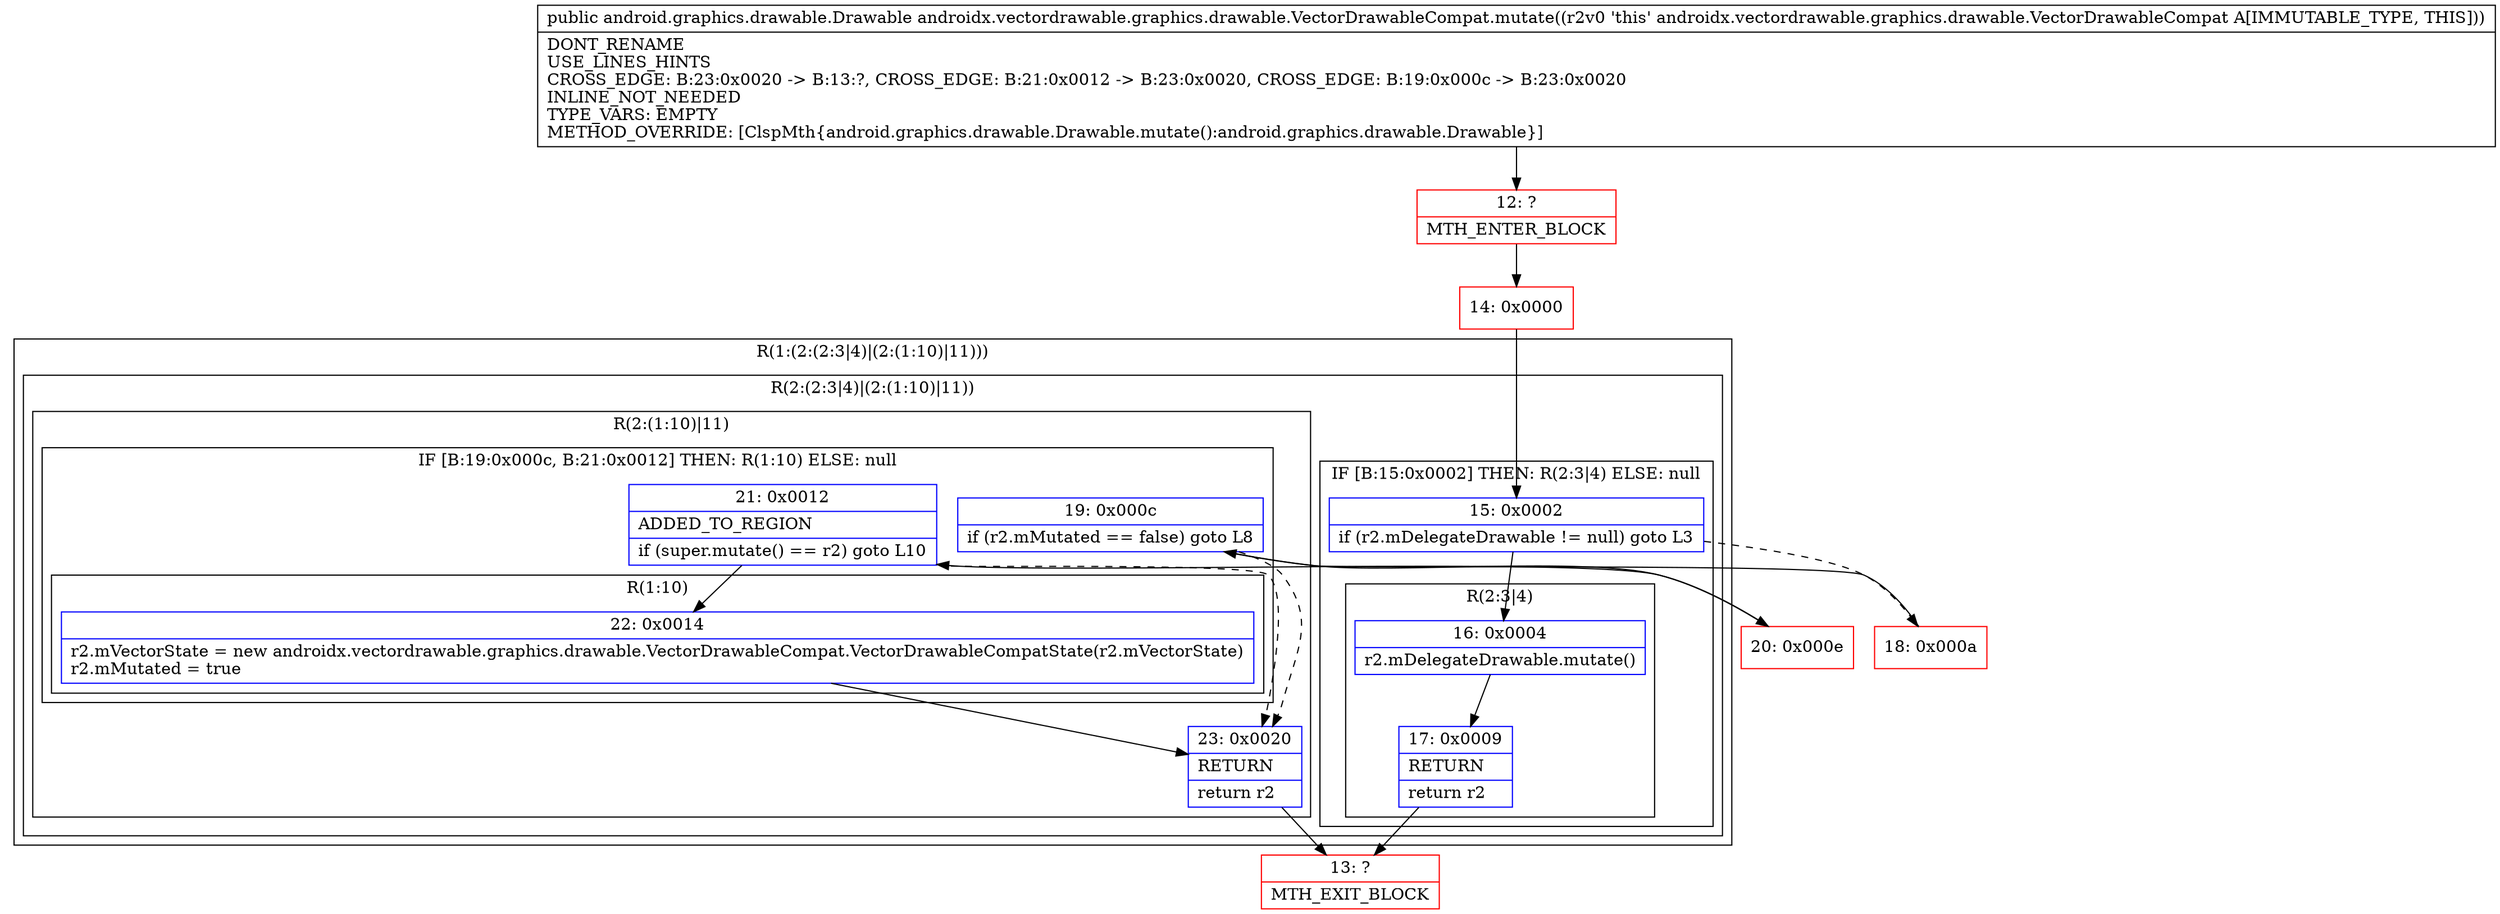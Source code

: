 digraph "CFG forandroidx.vectordrawable.graphics.drawable.VectorDrawableCompat.mutate()Landroid\/graphics\/drawable\/Drawable;" {
subgraph cluster_Region_962477934 {
label = "R(1:(2:(2:3|4)|(2:(1:10)|11)))";
node [shape=record,color=blue];
subgraph cluster_Region_2086466530 {
label = "R(2:(2:3|4)|(2:(1:10)|11))";
node [shape=record,color=blue];
subgraph cluster_IfRegion_2027982042 {
label = "IF [B:15:0x0002] THEN: R(2:3|4) ELSE: null";
node [shape=record,color=blue];
Node_15 [shape=record,label="{15\:\ 0x0002|if (r2.mDelegateDrawable != null) goto L3\l}"];
subgraph cluster_Region_599751832 {
label = "R(2:3|4)";
node [shape=record,color=blue];
Node_16 [shape=record,label="{16\:\ 0x0004|r2.mDelegateDrawable.mutate()\l}"];
Node_17 [shape=record,label="{17\:\ 0x0009|RETURN\l|return r2\l}"];
}
}
subgraph cluster_Region_1800569550 {
label = "R(2:(1:10)|11)";
node [shape=record,color=blue];
subgraph cluster_IfRegion_1879752613 {
label = "IF [B:19:0x000c, B:21:0x0012] THEN: R(1:10) ELSE: null";
node [shape=record,color=blue];
Node_19 [shape=record,label="{19\:\ 0x000c|if (r2.mMutated == false) goto L8\l}"];
Node_21 [shape=record,label="{21\:\ 0x0012|ADDED_TO_REGION\l|if (super.mutate() == r2) goto L10\l}"];
subgraph cluster_Region_217082658 {
label = "R(1:10)";
node [shape=record,color=blue];
Node_22 [shape=record,label="{22\:\ 0x0014|r2.mVectorState = new androidx.vectordrawable.graphics.drawable.VectorDrawableCompat.VectorDrawableCompatState(r2.mVectorState)\lr2.mMutated = true\l}"];
}
}
Node_23 [shape=record,label="{23\:\ 0x0020|RETURN\l|return r2\l}"];
}
}
}
Node_12 [shape=record,color=red,label="{12\:\ ?|MTH_ENTER_BLOCK\l}"];
Node_14 [shape=record,color=red,label="{14\:\ 0x0000}"];
Node_13 [shape=record,color=red,label="{13\:\ ?|MTH_EXIT_BLOCK\l}"];
Node_18 [shape=record,color=red,label="{18\:\ 0x000a}"];
Node_20 [shape=record,color=red,label="{20\:\ 0x000e}"];
MethodNode[shape=record,label="{public android.graphics.drawable.Drawable androidx.vectordrawable.graphics.drawable.VectorDrawableCompat.mutate((r2v0 'this' androidx.vectordrawable.graphics.drawable.VectorDrawableCompat A[IMMUTABLE_TYPE, THIS]))  | DONT_RENAME\lUSE_LINES_HINTS\lCROSS_EDGE: B:23:0x0020 \-\> B:13:?, CROSS_EDGE: B:21:0x0012 \-\> B:23:0x0020, CROSS_EDGE: B:19:0x000c \-\> B:23:0x0020\lINLINE_NOT_NEEDED\lTYPE_VARS: EMPTY\lMETHOD_OVERRIDE: [ClspMth\{android.graphics.drawable.Drawable.mutate():android.graphics.drawable.Drawable\}]\l}"];
MethodNode -> Node_12;Node_15 -> Node_16;
Node_15 -> Node_18[style=dashed];
Node_16 -> Node_17;
Node_17 -> Node_13;
Node_19 -> Node_20;
Node_19 -> Node_23[style=dashed];
Node_21 -> Node_22;
Node_21 -> Node_23[style=dashed];
Node_22 -> Node_23;
Node_23 -> Node_13;
Node_12 -> Node_14;
Node_14 -> Node_15;
Node_18 -> Node_19;
Node_20 -> Node_21;
}

